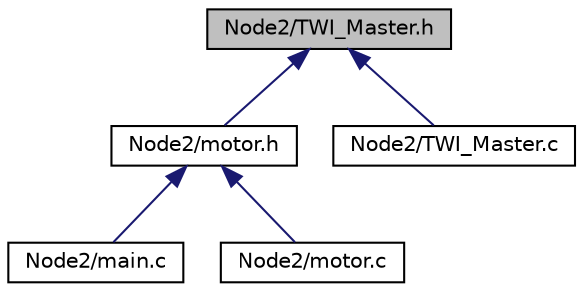 digraph "Node2/TWI_Master.h"
{
  edge [fontname="Helvetica",fontsize="10",labelfontname="Helvetica",labelfontsize="10"];
  node [fontname="Helvetica",fontsize="10",shape=record];
  Node1 [label="Node2/TWI_Master.h",height=0.2,width=0.4,color="black", fillcolor="grey75", style="filled", fontcolor="black"];
  Node1 -> Node2 [dir="back",color="midnightblue",fontsize="10",style="solid",fontname="Helvetica"];
  Node2 [label="Node2/motor.h",height=0.2,width=0.4,color="black", fillcolor="white", style="filled",URL="$motor_8h.html",tooltip="Header-file for controlling the speed of the motor. "];
  Node2 -> Node3 [dir="back",color="midnightblue",fontsize="10",style="solid",fontname="Helvetica"];
  Node3 [label="Node2/main.c",height=0.2,width=0.4,color="black", fillcolor="white", style="filled",URL="$_node2_2main_8c.html"];
  Node2 -> Node4 [dir="back",color="midnightblue",fontsize="10",style="solid",fontname="Helvetica"];
  Node4 [label="Node2/motor.c",height=0.2,width=0.4,color="black", fillcolor="white", style="filled",URL="$motor_8c.html",tooltip="c-file for controlling the speed of the motor "];
  Node1 -> Node5 [dir="back",color="midnightblue",fontsize="10",style="solid",fontname="Helvetica"];
  Node5 [label="Node2/TWI_Master.c",height=0.2,width=0.4,color="black", fillcolor="white", style="filled",URL="$_t_w_i___master_8c.html"];
}
